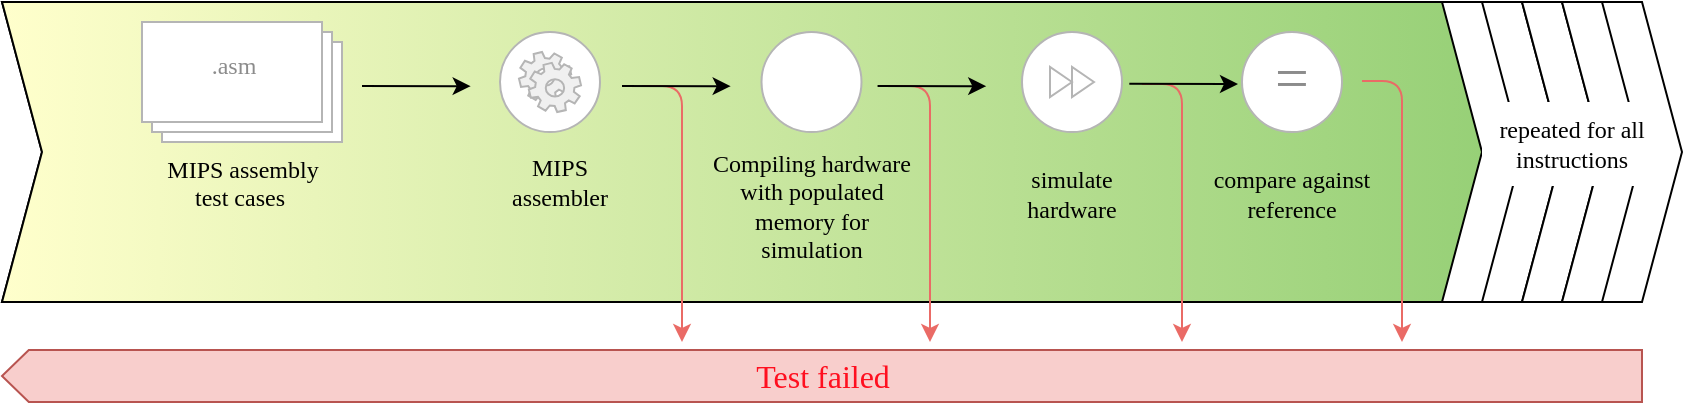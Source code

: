 <mxfile version="14.0.4" type="github">
  <diagram id="7Xr3vE2yc3qZ_fbFX6wg" name="Page-1">
    <mxGraphModel dx="1425" dy="817" grid="1" gridSize="10" guides="1" tooltips="1" connect="1" arrows="1" fold="1" page="1" pageScale="1" pageWidth="1169" pageHeight="827" math="0" shadow="0">
      <root>
        <mxCell id="0" />
        <mxCell id="1" parent="0" />
        <mxCell id="E7KaaItY1fZJnw3LhI0d-4" value="" style="shape=step;perimeter=stepPerimeter;whiteSpace=wrap;html=1;fixedSize=1;strokeColor=#ABABAB;fontFamily=Avenir;fontSource=https%3A%2F%2Ffonts.googleapis.com%2Fcss%3Ffamily%3DAvenir;" parent="1" vertex="1">
          <mxGeometry x="840" y="360" width="40" height="150" as="geometry" />
        </mxCell>
        <mxCell id="E7KaaItY1fZJnw3LhI0d-1" value="" style="shape=step;perimeter=stepPerimeter;whiteSpace=wrap;html=1;fixedSize=1;textOpacity=40;fontFamily=Avenir;fontSource=https%3A%2F%2Ffonts.googleapis.com%2Fcss%3Ffamily%3DAvenir;" parent="1" vertex="1">
          <mxGeometry x="120" y="360" width="840" height="150" as="geometry" />
        </mxCell>
        <mxCell id="E7KaaItY1fZJnw3LhI0d-2" value="" style="shape=step;perimeter=stepPerimeter;whiteSpace=wrap;html=1;fixedSize=1;gradientDirection=east;fillColor=#FFFFCC;gradientColor=#97D077;fontFamily=Avenir;fontSource=https%3A%2F%2Ffonts.googleapis.com%2Fcss%3Ffamily%3DAvenir;" parent="1" vertex="1">
          <mxGeometry x="120" y="360" width="740" height="150" as="geometry" />
        </mxCell>
        <mxCell id="E7KaaItY1fZJnw3LhI0d-5" value="" style="shape=step;perimeter=stepPerimeter;whiteSpace=wrap;html=1;fixedSize=1;textOpacity=40;fontFamily=Avenir;fontSource=https%3A%2F%2Ffonts.googleapis.com%2Fcss%3Ffamily%3DAvenir;" parent="1" vertex="1">
          <mxGeometry x="860" y="360" width="40" height="150" as="geometry" />
        </mxCell>
        <mxCell id="E7KaaItY1fZJnw3LhI0d-6" value="" style="shape=step;perimeter=stepPerimeter;whiteSpace=wrap;html=1;fixedSize=1;textOpacity=40;fontFamily=Avenir;fontSource=https%3A%2F%2Ffonts.googleapis.com%2Fcss%3Ffamily%3DAvenir;" parent="1" vertex="1">
          <mxGeometry x="880" y="360" width="40" height="150" as="geometry" />
        </mxCell>
        <mxCell id="E7KaaItY1fZJnw3LhI0d-7" value="" style="shape=step;perimeter=stepPerimeter;whiteSpace=wrap;html=1;fixedSize=1;textOpacity=40;fontFamily=Avenir;fontSource=https%3A%2F%2Ffonts.googleapis.com%2Fcss%3Ffamily%3DAvenir;" parent="1" vertex="1">
          <mxGeometry x="900" y="360" width="40" height="150" as="geometry" />
        </mxCell>
        <mxCell id="E7KaaItY1fZJnw3LhI0d-14" value="MIPS assembly &lt;br&gt;test cases&amp;nbsp;" style="verticalLabelPosition=bottom;verticalAlign=top;html=1;shape=mxgraph.basic.layered_rect;dx=10;outlineConnect=0;strokeColor=#B5B5B5;fontFamily=Avenir;fontSource=https%3A%2F%2Ffonts.googleapis.com%2Fcss%3Ffamily%3DAvenir;" parent="1" vertex="1">
          <mxGeometry x="190" y="370" width="100" height="60" as="geometry" />
        </mxCell>
        <mxCell id="E7KaaItY1fZJnw3LhI0d-18" value="&lt;font color=&quot;#8c8c8c&quot;&gt;.asm&lt;/font&gt;" style="text;html=1;strokeColor=none;fillColor=none;align=center;verticalAlign=middle;whiteSpace=wrap;rounded=0;fontFamily=Avenir;fontSource=https%3A%2F%2Ffonts.googleapis.com%2Fcss%3Ffamily%3DAvenir;" parent="1" vertex="1">
          <mxGeometry x="216" y="382" width="40" height="20" as="geometry" />
        </mxCell>
        <mxCell id="E7KaaItY1fZJnw3LhI0d-19" value="MIPS assembler" style="text;html=1;strokeColor=none;fillColor=none;align=center;verticalAlign=middle;whiteSpace=wrap;rounded=0;fontFamily=Avenir;fontSource=https%3A%2F%2Ffonts.googleapis.com%2Fcss%3Ffamily%3DAvenir;" parent="1" vertex="1">
          <mxGeometry x="379" y="440" width="40" height="20" as="geometry" />
        </mxCell>
        <mxCell id="E7KaaItY1fZJnw3LhI0d-27" value="Compiling hardware with populated memory for simulation" style="text;html=1;strokeColor=none;fillColor=none;align=center;verticalAlign=middle;whiteSpace=wrap;rounded=0;fontFamily=Avenir;fontSource=https%3A%2F%2Ffonts.googleapis.com%2Fcss%3Ffamily%3DAvenir;" parent="1" vertex="1">
          <mxGeometry x="474" y="452" width="101.51" height="20" as="geometry" />
        </mxCell>
        <mxCell id="E7KaaItY1fZJnw3LhI0d-29" value="" style="shape=mxgraph.bpmn.shape;html=1;verticalLabelPosition=bottom;labelBackgroundColor=#ffffff;verticalAlign=top;align=center;perimeter=ellipsePerimeter;outlineConnect=0;outline=eventInt;symbol=compensation;strokeColor=#B5B5B5;flipH=1;fontFamily=Avenir;fontSource=https%3A%2F%2Ffonts.googleapis.com%2Fcss%3Ffamily%3DAvenir;" parent="1" vertex="1">
          <mxGeometry x="630" y="375" width="50" height="50" as="geometry" />
        </mxCell>
        <mxCell id="E7KaaItY1fZJnw3LhI0d-30" value="simulate hardware" style="text;html=1;strokeColor=none;fillColor=none;align=center;verticalAlign=middle;whiteSpace=wrap;rounded=0;fontFamily=Avenir;fontSource=https%3A%2F%2Ffonts.googleapis.com%2Fcss%3Ffamily%3DAvenir;" parent="1" vertex="1">
          <mxGeometry x="612.12" y="446" width="85.76" height="20" as="geometry" />
        </mxCell>
        <mxCell id="E7KaaItY1fZJnw3LhI0d-33" value="" style="shape=mxgraph.bpmn.shape;html=1;verticalLabelPosition=bottom;labelBackgroundColor=#ffffff;verticalAlign=top;align=center;perimeter=ellipsePerimeter;outlineConnect=0;outline=standard;symbol=general;strokeColor=#B5B5B5;fontFamily=Avenir;fontSource=https%3A%2F%2Ffonts.googleapis.com%2Fcss%3Ffamily%3DAvenir;" parent="1" vertex="1">
          <mxGeometry x="740" y="375" width="50" height="50" as="geometry" />
        </mxCell>
        <mxCell id="E7KaaItY1fZJnw3LhI0d-34" value="=" style="text;html=1;strokeColor=none;fillColor=none;align=center;verticalAlign=middle;whiteSpace=wrap;rounded=0;fontColor=#8C8C8C;fontSize=30;fontFamily=Avenir;fontSource=https%3A%2F%2Ffonts.googleapis.com%2Fcss%3Ffamily%3DAvenir;" parent="1" vertex="1">
          <mxGeometry x="745" y="387" width="40" height="20" as="geometry" />
        </mxCell>
        <mxCell id="E7KaaItY1fZJnw3LhI0d-39" value="compare against reference" style="text;html=1;strokeColor=none;fillColor=none;align=center;verticalAlign=middle;whiteSpace=wrap;rounded=0;fontFamily=Avenir;fontSource=https%3A%2F%2Ffonts.googleapis.com%2Fcss%3Ffamily%3DAvenir;" parent="1" vertex="1">
          <mxGeometry x="722.12" y="446" width="85.76" height="20" as="geometry" />
        </mxCell>
        <mxCell id="E7KaaItY1fZJnw3LhI0d-56" value="" style="endArrow=classic;html=1;fontSize=16;fontColor=#000000;entryX=0.832;entryY=0.394;entryDx=0;entryDy=0;entryPerimeter=0;exitX=0.759;exitY=0.394;exitDx=0;exitDy=0;exitPerimeter=0;fontFamily=Avenir;fontSource=https%3A%2F%2Ffonts.googleapis.com%2Fcss%3Ffamily%3DAvenir;" parent="1" edge="1">
          <mxGeometry width="50" height="50" relative="1" as="geometry">
            <mxPoint x="300" y="402" as="sourcePoint" />
            <mxPoint x="354.02" y="402" as="targetPoint" />
            <Array as="points">
              <mxPoint x="354.34" y="402.08" />
            </Array>
          </mxGeometry>
        </mxCell>
        <mxCell id="E7KaaItY1fZJnw3LhI0d-60" value="" style="edgeStyle=segmentEdgeStyle;endArrow=classic;html=1;fontSize=16;fontColor=#000000;strokeColor=#EA6B66;fontFamily=Avenir;fontSource=https%3A%2F%2Ffonts.googleapis.com%2Fcss%3Ffamily%3DAvenir;" parent="1" edge="1">
          <mxGeometry width="50" height="50" relative="1" as="geometry">
            <mxPoint x="440" y="402" as="sourcePoint" />
            <mxPoint x="460" y="530" as="targetPoint" />
            <Array as="points">
              <mxPoint x="460" y="402" />
            </Array>
          </mxGeometry>
        </mxCell>
        <mxCell id="E7KaaItY1fZJnw3LhI0d-61" value="" style="edgeStyle=segmentEdgeStyle;endArrow=classic;html=1;fontSize=16;fontColor=#000000;strokeColor=#EA6B66;fontFamily=Avenir;fontSource=https%3A%2F%2Ffonts.googleapis.com%2Fcss%3Ffamily%3DAvenir;" parent="1" edge="1">
          <mxGeometry width="50" height="50" relative="1" as="geometry">
            <mxPoint x="564" y="402" as="sourcePoint" />
            <mxPoint x="584" y="530" as="targetPoint" />
            <Array as="points">
              <mxPoint x="584" y="402" />
            </Array>
          </mxGeometry>
        </mxCell>
        <mxCell id="E7KaaItY1fZJnw3LhI0d-62" value="" style="edgeStyle=segmentEdgeStyle;endArrow=classic;html=1;fontSize=16;fontColor=#000000;strokeColor=#EA6B66;fontFamily=Avenir;fontSource=https%3A%2F%2Ffonts.googleapis.com%2Fcss%3Ffamily%3DAvenir;" parent="1" edge="1">
          <mxGeometry width="50" height="50" relative="1" as="geometry">
            <mxPoint x="690" y="401" as="sourcePoint" />
            <mxPoint x="710" y="530" as="targetPoint" />
            <Array as="points">
              <mxPoint x="710" y="401" />
            </Array>
          </mxGeometry>
        </mxCell>
        <mxCell id="E7KaaItY1fZJnw3LhI0d-63" value="" style="edgeStyle=segmentEdgeStyle;endArrow=classic;html=1;fontSize=16;fontColor=#000000;strokeColor=#EA6B66;fontFamily=Avenir;fontSource=https%3A%2F%2Ffonts.googleapis.com%2Fcss%3Ffamily%3DAvenir;" parent="1" edge="1">
          <mxGeometry width="50" height="50" relative="1" as="geometry">
            <mxPoint x="800" y="399.52" as="sourcePoint" />
            <mxPoint x="820" y="530" as="targetPoint" />
            <Array as="points">
              <mxPoint x="820" y="399.52" />
            </Array>
          </mxGeometry>
        </mxCell>
        <mxCell id="E7KaaItY1fZJnw3LhI0d-65" value="&lt;font color=&quot;#ff0f1f&quot; style=&quot;font-size: 16px;&quot;&gt;Test failed&lt;/font&gt;" style="html=1;shadow=0;dashed=0;align=center;verticalAlign=middle;shape=mxgraph.arrows2.arrow;dy=0;dx=13.4;notch=0;strokeColor=#b85450;fontSize=16;flipH=1;fillColor=#f8cecc;fontStyle=0;fontFamily=Avenir;fontSource=https%3A%2F%2Ffonts.googleapis.com%2Fcss%3Ffamily%3DAvenir;" parent="1" vertex="1">
          <mxGeometry x="120" y="534" width="820" height="26" as="geometry" />
        </mxCell>
        <mxCell id="E7KaaItY1fZJnw3LhI0d-66" value="" style="shape=mxgraph.bpmn.shape;html=1;verticalLabelPosition=bottom;labelBackgroundColor=#ffffff;verticalAlign=top;align=center;perimeter=ellipsePerimeter;outlineConnect=0;outline=standard;symbol=general;strokeColor=#B5B5B5;fontFamily=Avenir;fontSource=https%3A%2F%2Ffonts.googleapis.com%2Fcss%3Ffamily%3DAvenir;" parent="1" vertex="1">
          <mxGeometry x="499.75" y="375" width="50" height="50" as="geometry" />
        </mxCell>
        <mxCell id="E7KaaItY1fZJnw3LhI0d-26" value="" style="shape=image;verticalLabelPosition=bottom;labelBackgroundColor=#ffffff;verticalAlign=top;aspect=fixed;imageAspect=0;image=https://cdn.onlinewebfonts.com/svg/img_560450.png;opacity=30;fontFamily=Avenir;fontSource=https%3A%2F%2Ffonts.googleapis.com%2Fcss%3Ffamily%3DAvenir;" parent="1" vertex="1">
          <mxGeometry x="507.67" y="384" width="34.17" height="32" as="geometry" />
        </mxCell>
        <mxCell id="E7KaaItY1fZJnw3LhI0d-55" value="" style="endArrow=classic;html=1;fontSize=16;fontColor=#000000;entryX=0.832;entryY=0.394;entryDx=0;entryDy=0;entryPerimeter=0;exitX=0.759;exitY=0.394;exitDx=0;exitDy=0;exitPerimeter=0;fontFamily=Avenir;fontSource=https%3A%2F%2Ffonts.googleapis.com%2Fcss%3Ffamily%3DAvenir;" parent="1" edge="1">
          <mxGeometry width="50" height="50" relative="1" as="geometry">
            <mxPoint x="430.0" y="402.0" as="sourcePoint" />
            <mxPoint x="484.02" y="402.0" as="targetPoint" />
            <Array as="points">
              <mxPoint x="484.34" y="402.08" />
            </Array>
          </mxGeometry>
        </mxCell>
        <mxCell id="E7KaaItY1fZJnw3LhI0d-54" value="" style="endArrow=classic;html=1;fontSize=16;fontColor=#000000;entryX=0.832;entryY=0.394;entryDx=0;entryDy=0;entryPerimeter=0;exitX=0.759;exitY=0.394;exitDx=0;exitDy=0;exitPerimeter=0;fontFamily=Avenir;fontSource=https%3A%2F%2Ffonts.googleapis.com%2Fcss%3Ffamily%3DAvenir;" parent="1" edge="1">
          <mxGeometry width="50" height="50" relative="1" as="geometry">
            <mxPoint x="557.78" y="402.0" as="sourcePoint" />
            <mxPoint x="611.8" y="402.0" as="targetPoint" />
            <Array as="points">
              <mxPoint x="612.12" y="402.08" />
            </Array>
          </mxGeometry>
        </mxCell>
        <mxCell id="E7KaaItY1fZJnw3LhI0d-53" value="" style="endArrow=classic;html=1;fontSize=16;fontColor=#000000;entryX=0.832;entryY=0.394;entryDx=0;entryDy=0;entryPerimeter=0;exitX=0.759;exitY=0.394;exitDx=0;exitDy=0;exitPerimeter=0;fontFamily=Avenir;fontSource=https%3A%2F%2Ffonts.googleapis.com%2Fcss%3Ffamily%3DAvenir;" parent="1" edge="1">
          <mxGeometry width="50" height="50" relative="1" as="geometry">
            <mxPoint x="683.66" y="400.92" as="sourcePoint" />
            <mxPoint x="737.68" y="400.92" as="targetPoint" />
            <Array as="points">
              <mxPoint x="738" y="401" />
            </Array>
          </mxGeometry>
        </mxCell>
        <mxCell id="E7KaaItY1fZJnw3LhI0d-67" value="" style="shape=mxgraph.bpmn.shape;html=1;verticalLabelPosition=bottom;labelBackgroundColor=#ffffff;verticalAlign=top;align=center;perimeter=ellipsePerimeter;outlineConnect=0;outline=standard;symbol=general;strokeColor=#B5B5B5;fontFamily=Avenir;fontSource=https%3A%2F%2Ffonts.googleapis.com%2Fcss%3Ffamily%3DAvenir;" parent="1" vertex="1">
          <mxGeometry x="369" y="375" width="50" height="50" as="geometry" />
        </mxCell>
        <mxCell id="E7KaaItY1fZJnw3LhI0d-15" value="" style="shape=mxgraph.bpmn.service_task;html=1;outlineConnect=0;strokeColor=#B5B5B5;fillColor=#F0F0F0;fontFamily=Avenir;fontSource=https%3A%2F%2Ffonts.googleapis.com%2Fcss%3Ffamily%3DAvenir;" parent="1" vertex="1">
          <mxGeometry x="378.5" y="385" width="31" height="30" as="geometry" />
        </mxCell>
        <mxCell id="uDEsrZSutcz6aWCzIocA-1" value="repeated for all instructions" style="rounded=0;whiteSpace=wrap;html=1;strokeColor=none;fontFamily=Avenir;fontSource=https%3A%2F%2Ffonts.googleapis.com%2Fcss%3Ffamily%3DAvenir;" vertex="1" parent="1">
          <mxGeometry x="860" y="410" width="90" height="42" as="geometry" />
        </mxCell>
      </root>
    </mxGraphModel>
  </diagram>
</mxfile>
